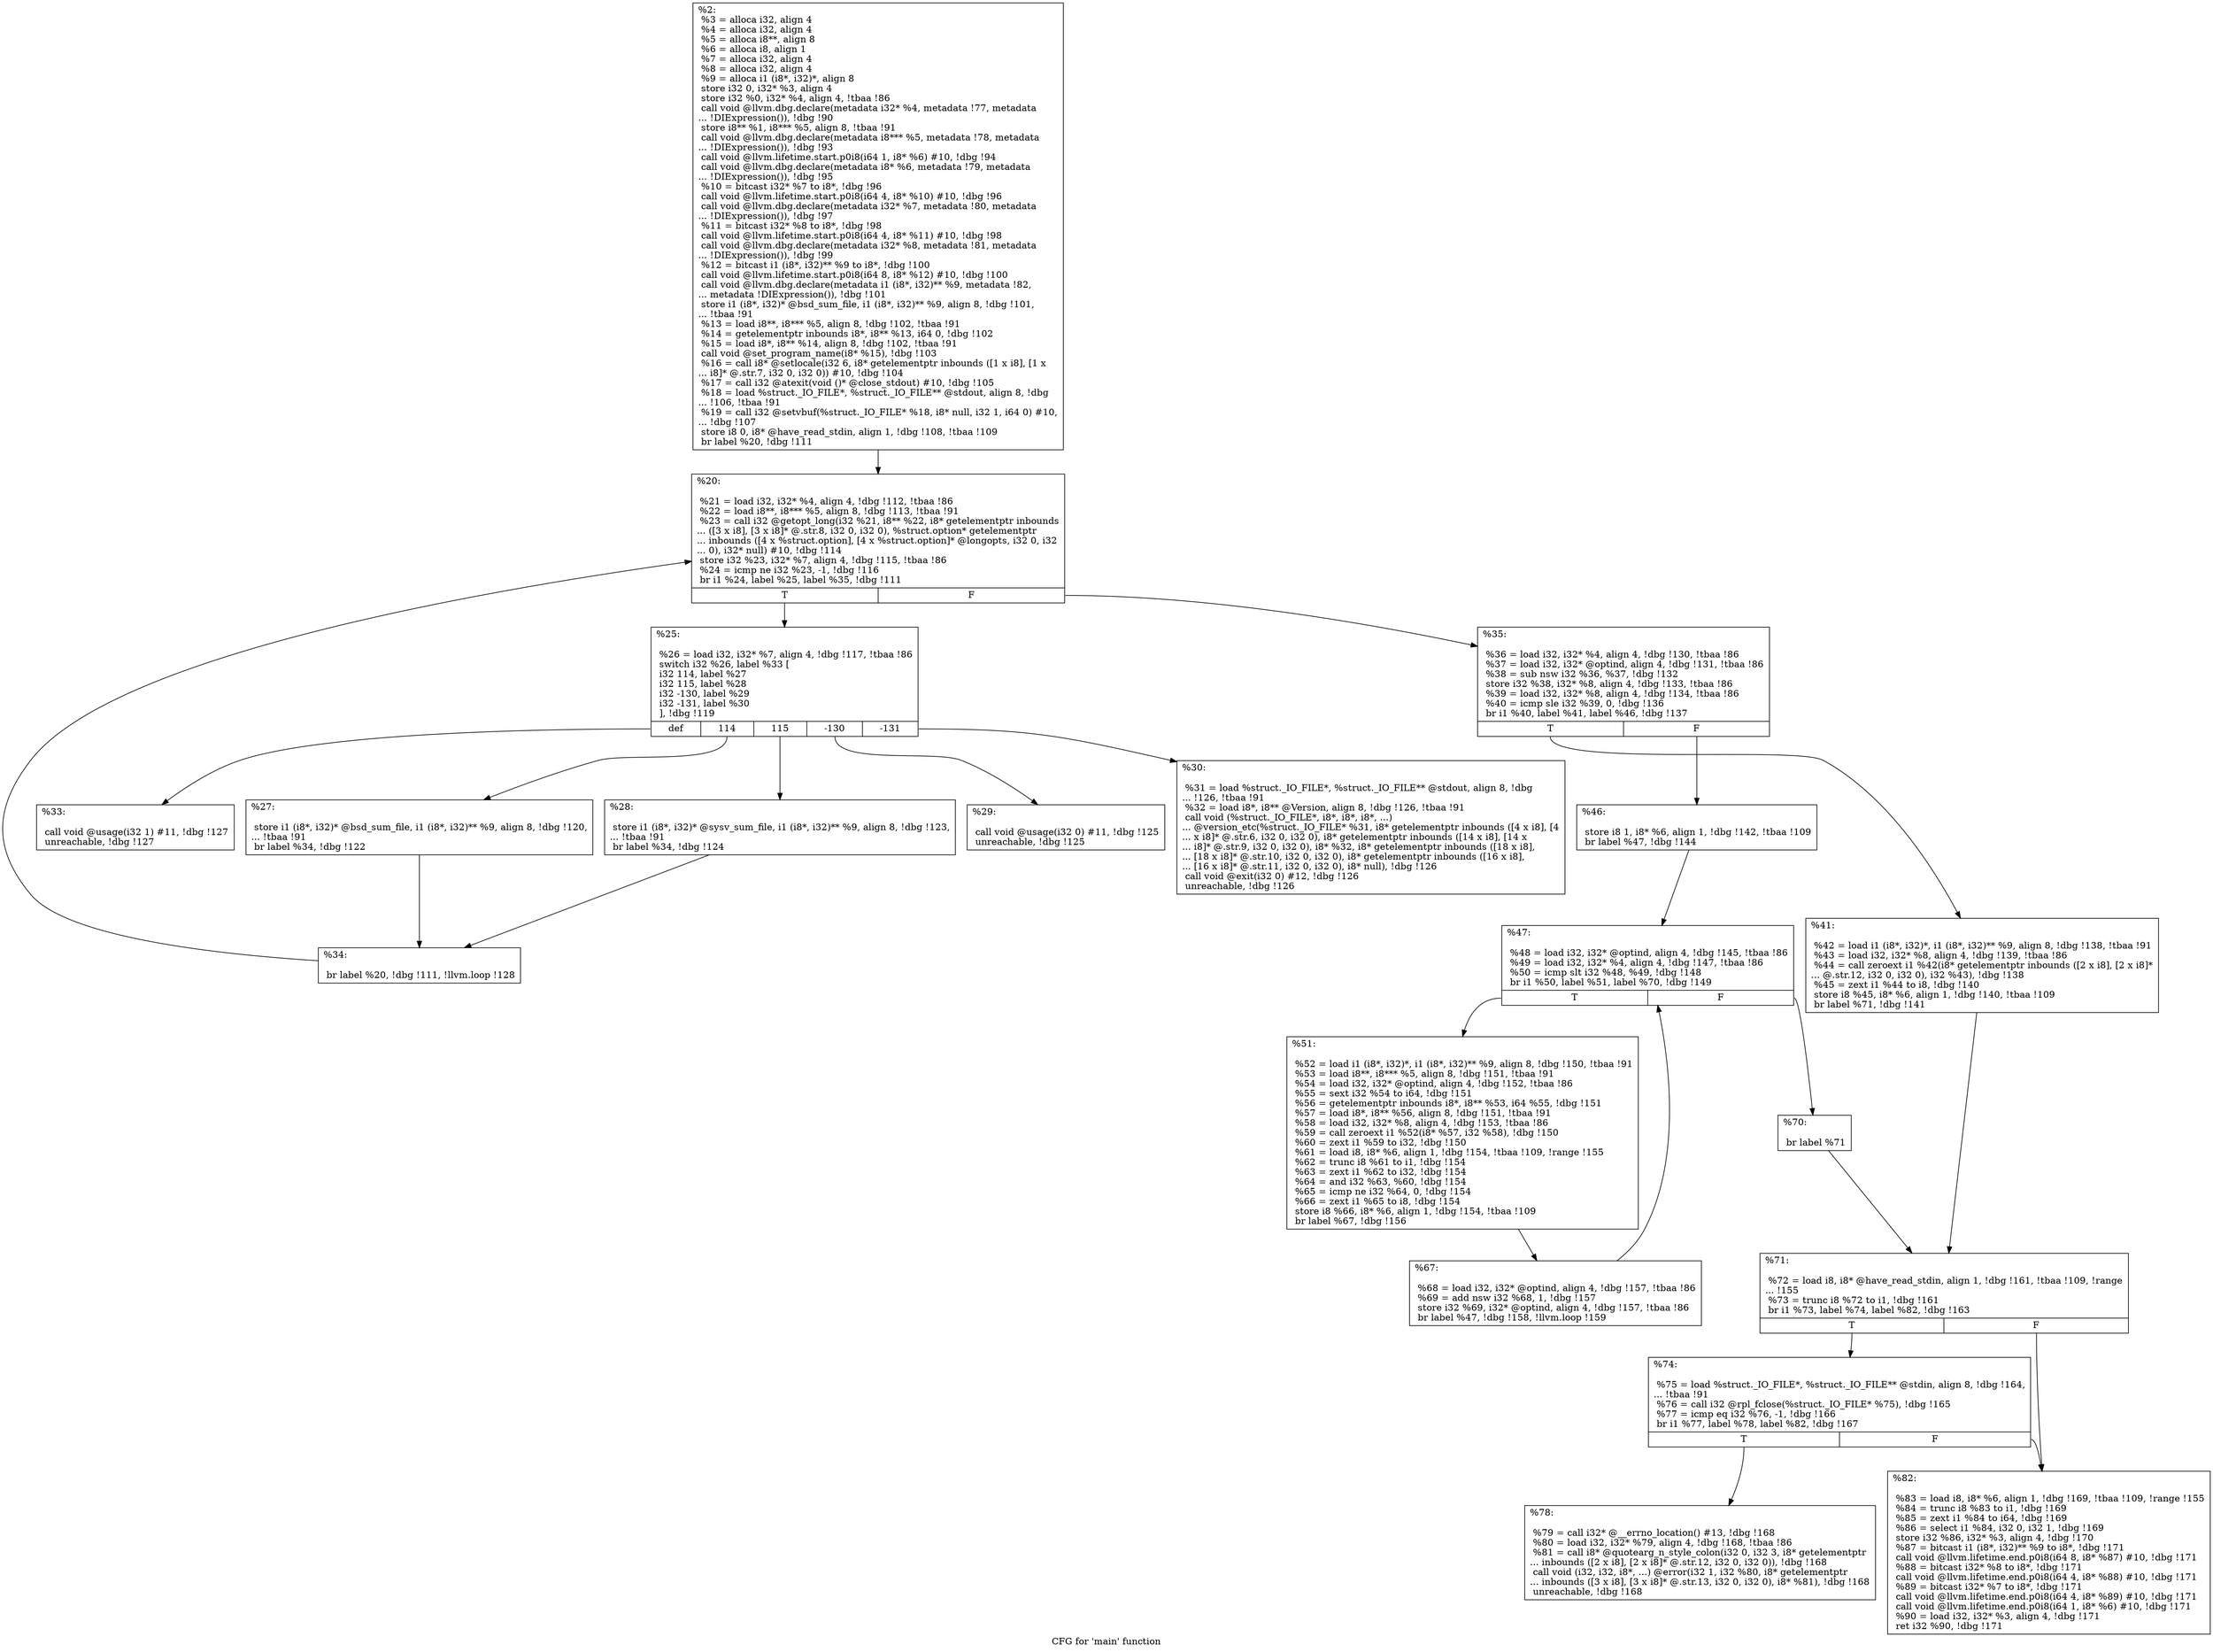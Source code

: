 digraph "CFG for 'main' function" {
	label="CFG for 'main' function";

	Node0xcb1960 [shape=record,label="{%2:\l  %3 = alloca i32, align 4\l  %4 = alloca i32, align 4\l  %5 = alloca i8**, align 8\l  %6 = alloca i8, align 1\l  %7 = alloca i32, align 4\l  %8 = alloca i32, align 4\l  %9 = alloca i1 (i8*, i32)*, align 8\l  store i32 0, i32* %3, align 4\l  store i32 %0, i32* %4, align 4, !tbaa !86\l  call void @llvm.dbg.declare(metadata i32* %4, metadata !77, metadata\l... !DIExpression()), !dbg !90\l  store i8** %1, i8*** %5, align 8, !tbaa !91\l  call void @llvm.dbg.declare(metadata i8*** %5, metadata !78, metadata\l... !DIExpression()), !dbg !93\l  call void @llvm.lifetime.start.p0i8(i64 1, i8* %6) #10, !dbg !94\l  call void @llvm.dbg.declare(metadata i8* %6, metadata !79, metadata\l... !DIExpression()), !dbg !95\l  %10 = bitcast i32* %7 to i8*, !dbg !96\l  call void @llvm.lifetime.start.p0i8(i64 4, i8* %10) #10, !dbg !96\l  call void @llvm.dbg.declare(metadata i32* %7, metadata !80, metadata\l... !DIExpression()), !dbg !97\l  %11 = bitcast i32* %8 to i8*, !dbg !98\l  call void @llvm.lifetime.start.p0i8(i64 4, i8* %11) #10, !dbg !98\l  call void @llvm.dbg.declare(metadata i32* %8, metadata !81, metadata\l... !DIExpression()), !dbg !99\l  %12 = bitcast i1 (i8*, i32)** %9 to i8*, !dbg !100\l  call void @llvm.lifetime.start.p0i8(i64 8, i8* %12) #10, !dbg !100\l  call void @llvm.dbg.declare(metadata i1 (i8*, i32)** %9, metadata !82,\l... metadata !DIExpression()), !dbg !101\l  store i1 (i8*, i32)* @bsd_sum_file, i1 (i8*, i32)** %9, align 8, !dbg !101,\l... !tbaa !91\l  %13 = load i8**, i8*** %5, align 8, !dbg !102, !tbaa !91\l  %14 = getelementptr inbounds i8*, i8** %13, i64 0, !dbg !102\l  %15 = load i8*, i8** %14, align 8, !dbg !102, !tbaa !91\l  call void @set_program_name(i8* %15), !dbg !103\l  %16 = call i8* @setlocale(i32 6, i8* getelementptr inbounds ([1 x i8], [1 x\l... i8]* @.str.7, i32 0, i32 0)) #10, !dbg !104\l  %17 = call i32 @atexit(void ()* @close_stdout) #10, !dbg !105\l  %18 = load %struct._IO_FILE*, %struct._IO_FILE** @stdout, align 8, !dbg\l... !106, !tbaa !91\l  %19 = call i32 @setvbuf(%struct._IO_FILE* %18, i8* null, i32 1, i64 0) #10,\l... !dbg !107\l  store i8 0, i8* @have_read_stdin, align 1, !dbg !108, !tbaa !109\l  br label %20, !dbg !111\l}"];
	Node0xcb1960 -> Node0xcb1a60;
	Node0xcb1a60 [shape=record,label="{%20:\l\l  %21 = load i32, i32* %4, align 4, !dbg !112, !tbaa !86\l  %22 = load i8**, i8*** %5, align 8, !dbg !113, !tbaa !91\l  %23 = call i32 @getopt_long(i32 %21, i8** %22, i8* getelementptr inbounds\l... ([3 x i8], [3 x i8]* @.str.8, i32 0, i32 0), %struct.option* getelementptr\l... inbounds ([4 x %struct.option], [4 x %struct.option]* @longopts, i32 0, i32\l... 0), i32* null) #10, !dbg !114\l  store i32 %23, i32* %7, align 4, !dbg !115, !tbaa !86\l  %24 = icmp ne i32 %23, -1, !dbg !116\l  br i1 %24, label %25, label %35, !dbg !111\l|{<s0>T|<s1>F}}"];
	Node0xcb1a60:s0 -> Node0xcb1ab0;
	Node0xcb1a60:s1 -> Node0xcb1ce0;
	Node0xcb1ab0 [shape=record,label="{%25:\l\l  %26 = load i32, i32* %7, align 4, !dbg !117, !tbaa !86\l  switch i32 %26, label %33 [\l    i32 114, label %27\l    i32 115, label %28\l    i32 -130, label %29\l    i32 -131, label %30\l  ], !dbg !119\l|{<s0>def|<s1>114|<s2>115|<s3>-130|<s4>-131}}"];
	Node0xcb1ab0:s0 -> Node0xcb1c40;
	Node0xcb1ab0:s1 -> Node0xcb1b00;
	Node0xcb1ab0:s2 -> Node0xcb1b50;
	Node0xcb1ab0:s3 -> Node0xcb1ba0;
	Node0xcb1ab0:s4 -> Node0xcb1bf0;
	Node0xcb1b00 [shape=record,label="{%27:\l\l  store i1 (i8*, i32)* @bsd_sum_file, i1 (i8*, i32)** %9, align 8, !dbg !120,\l... !tbaa !91\l  br label %34, !dbg !122\l}"];
	Node0xcb1b00 -> Node0xcb1c90;
	Node0xcb1b50 [shape=record,label="{%28:\l\l  store i1 (i8*, i32)* @sysv_sum_file, i1 (i8*, i32)** %9, align 8, !dbg !123,\l... !tbaa !91\l  br label %34, !dbg !124\l}"];
	Node0xcb1b50 -> Node0xcb1c90;
	Node0xcb1ba0 [shape=record,label="{%29:\l\l  call void @usage(i32 0) #11, !dbg !125\l  unreachable, !dbg !125\l}"];
	Node0xcb1bf0 [shape=record,label="{%30:\l\l  %31 = load %struct._IO_FILE*, %struct._IO_FILE** @stdout, align 8, !dbg\l... !126, !tbaa !91\l  %32 = load i8*, i8** @Version, align 8, !dbg !126, !tbaa !91\l  call void (%struct._IO_FILE*, i8*, i8*, i8*, ...)\l... @version_etc(%struct._IO_FILE* %31, i8* getelementptr inbounds ([4 x i8], [4\l... x i8]* @.str.6, i32 0, i32 0), i8* getelementptr inbounds ([14 x i8], [14 x\l... i8]* @.str.9, i32 0, i32 0), i8* %32, i8* getelementptr inbounds ([18 x i8],\l... [18 x i8]* @.str.10, i32 0, i32 0), i8* getelementptr inbounds ([16 x i8],\l... [16 x i8]* @.str.11, i32 0, i32 0), i8* null), !dbg !126\l  call void @exit(i32 0) #12, !dbg !126\l  unreachable, !dbg !126\l}"];
	Node0xcb1c40 [shape=record,label="{%33:\l\l  call void @usage(i32 1) #11, !dbg !127\l  unreachable, !dbg !127\l}"];
	Node0xcb1c90 [shape=record,label="{%34:\l\l  br label %20, !dbg !111, !llvm.loop !128\l}"];
	Node0xcb1c90 -> Node0xcb1a60;
	Node0xcb1ce0 [shape=record,label="{%35:\l\l  %36 = load i32, i32* %4, align 4, !dbg !130, !tbaa !86\l  %37 = load i32, i32* @optind, align 4, !dbg !131, !tbaa !86\l  %38 = sub nsw i32 %36, %37, !dbg !132\l  store i32 %38, i32* %8, align 4, !dbg !133, !tbaa !86\l  %39 = load i32, i32* %8, align 4, !dbg !134, !tbaa !86\l  %40 = icmp sle i32 %39, 0, !dbg !136\l  br i1 %40, label %41, label %46, !dbg !137\l|{<s0>T|<s1>F}}"];
	Node0xcb1ce0:s0 -> Node0xcb1d30;
	Node0xcb1ce0:s1 -> Node0xcb1d80;
	Node0xcb1d30 [shape=record,label="{%41:\l\l  %42 = load i1 (i8*, i32)*, i1 (i8*, i32)** %9, align 8, !dbg !138, !tbaa !91\l  %43 = load i32, i32* %8, align 4, !dbg !139, !tbaa !86\l  %44 = call zeroext i1 %42(i8* getelementptr inbounds ([2 x i8], [2 x i8]*\l... @.str.12, i32 0, i32 0), i32 %43), !dbg !138\l  %45 = zext i1 %44 to i8, !dbg !140\l  store i8 %45, i8* %6, align 1, !dbg !140, !tbaa !109\l  br label %71, !dbg !141\l}"];
	Node0xcb1d30 -> Node0xcb1f10;
	Node0xcb1d80 [shape=record,label="{%46:\l\l  store i8 1, i8* %6, align 1, !dbg !142, !tbaa !109\l  br label %47, !dbg !144\l}"];
	Node0xcb1d80 -> Node0xcb1dd0;
	Node0xcb1dd0 [shape=record,label="{%47:\l\l  %48 = load i32, i32* @optind, align 4, !dbg !145, !tbaa !86\l  %49 = load i32, i32* %4, align 4, !dbg !147, !tbaa !86\l  %50 = icmp slt i32 %48, %49, !dbg !148\l  br i1 %50, label %51, label %70, !dbg !149\l|{<s0>T|<s1>F}}"];
	Node0xcb1dd0:s0 -> Node0xcb1e20;
	Node0xcb1dd0:s1 -> Node0xcb1ec0;
	Node0xcb1e20 [shape=record,label="{%51:\l\l  %52 = load i1 (i8*, i32)*, i1 (i8*, i32)** %9, align 8, !dbg !150, !tbaa !91\l  %53 = load i8**, i8*** %5, align 8, !dbg !151, !tbaa !91\l  %54 = load i32, i32* @optind, align 4, !dbg !152, !tbaa !86\l  %55 = sext i32 %54 to i64, !dbg !151\l  %56 = getelementptr inbounds i8*, i8** %53, i64 %55, !dbg !151\l  %57 = load i8*, i8** %56, align 8, !dbg !151, !tbaa !91\l  %58 = load i32, i32* %8, align 4, !dbg !153, !tbaa !86\l  %59 = call zeroext i1 %52(i8* %57, i32 %58), !dbg !150\l  %60 = zext i1 %59 to i32, !dbg !150\l  %61 = load i8, i8* %6, align 1, !dbg !154, !tbaa !109, !range !155\l  %62 = trunc i8 %61 to i1, !dbg !154\l  %63 = zext i1 %62 to i32, !dbg !154\l  %64 = and i32 %63, %60, !dbg !154\l  %65 = icmp ne i32 %64, 0, !dbg !154\l  %66 = zext i1 %65 to i8, !dbg !154\l  store i8 %66, i8* %6, align 1, !dbg !154, !tbaa !109\l  br label %67, !dbg !156\l}"];
	Node0xcb1e20 -> Node0xcb1e70;
	Node0xcb1e70 [shape=record,label="{%67:\l\l  %68 = load i32, i32* @optind, align 4, !dbg !157, !tbaa !86\l  %69 = add nsw i32 %68, 1, !dbg !157\l  store i32 %69, i32* @optind, align 4, !dbg !157, !tbaa !86\l  br label %47, !dbg !158, !llvm.loop !159\l}"];
	Node0xcb1e70 -> Node0xcb1dd0;
	Node0xcb1ec0 [shape=record,label="{%70:\l\l  br label %71\l}"];
	Node0xcb1ec0 -> Node0xcb1f10;
	Node0xcb1f10 [shape=record,label="{%71:\l\l  %72 = load i8, i8* @have_read_stdin, align 1, !dbg !161, !tbaa !109, !range\l... !155\l  %73 = trunc i8 %72 to i1, !dbg !161\l  br i1 %73, label %74, label %82, !dbg !163\l|{<s0>T|<s1>F}}"];
	Node0xcb1f10:s0 -> Node0xcb1f60;
	Node0xcb1f10:s1 -> Node0xcb2000;
	Node0xcb1f60 [shape=record,label="{%74:\l\l  %75 = load %struct._IO_FILE*, %struct._IO_FILE** @stdin, align 8, !dbg !164,\l... !tbaa !91\l  %76 = call i32 @rpl_fclose(%struct._IO_FILE* %75), !dbg !165\l  %77 = icmp eq i32 %76, -1, !dbg !166\l  br i1 %77, label %78, label %82, !dbg !167\l|{<s0>T|<s1>F}}"];
	Node0xcb1f60:s0 -> Node0xcb1fb0;
	Node0xcb1f60:s1 -> Node0xcb2000;
	Node0xcb1fb0 [shape=record,label="{%78:\l\l  %79 = call i32* @__errno_location() #13, !dbg !168\l  %80 = load i32, i32* %79, align 4, !dbg !168, !tbaa !86\l  %81 = call i8* @quotearg_n_style_colon(i32 0, i32 3, i8* getelementptr\l... inbounds ([2 x i8], [2 x i8]* @.str.12, i32 0, i32 0)), !dbg !168\l  call void (i32, i32, i8*, ...) @error(i32 1, i32 %80, i8* getelementptr\l... inbounds ([3 x i8], [3 x i8]* @.str.13, i32 0, i32 0), i8* %81), !dbg !168\l  unreachable, !dbg !168\l}"];
	Node0xcb2000 [shape=record,label="{%82:\l\l  %83 = load i8, i8* %6, align 1, !dbg !169, !tbaa !109, !range !155\l  %84 = trunc i8 %83 to i1, !dbg !169\l  %85 = zext i1 %84 to i64, !dbg !169\l  %86 = select i1 %84, i32 0, i32 1, !dbg !169\l  store i32 %86, i32* %3, align 4, !dbg !170\l  %87 = bitcast i1 (i8*, i32)** %9 to i8*, !dbg !171\l  call void @llvm.lifetime.end.p0i8(i64 8, i8* %87) #10, !dbg !171\l  %88 = bitcast i32* %8 to i8*, !dbg !171\l  call void @llvm.lifetime.end.p0i8(i64 4, i8* %88) #10, !dbg !171\l  %89 = bitcast i32* %7 to i8*, !dbg !171\l  call void @llvm.lifetime.end.p0i8(i64 4, i8* %89) #10, !dbg !171\l  call void @llvm.lifetime.end.p0i8(i64 1, i8* %6) #10, !dbg !171\l  %90 = load i32, i32* %3, align 4, !dbg !171\l  ret i32 %90, !dbg !171\l}"];
}
